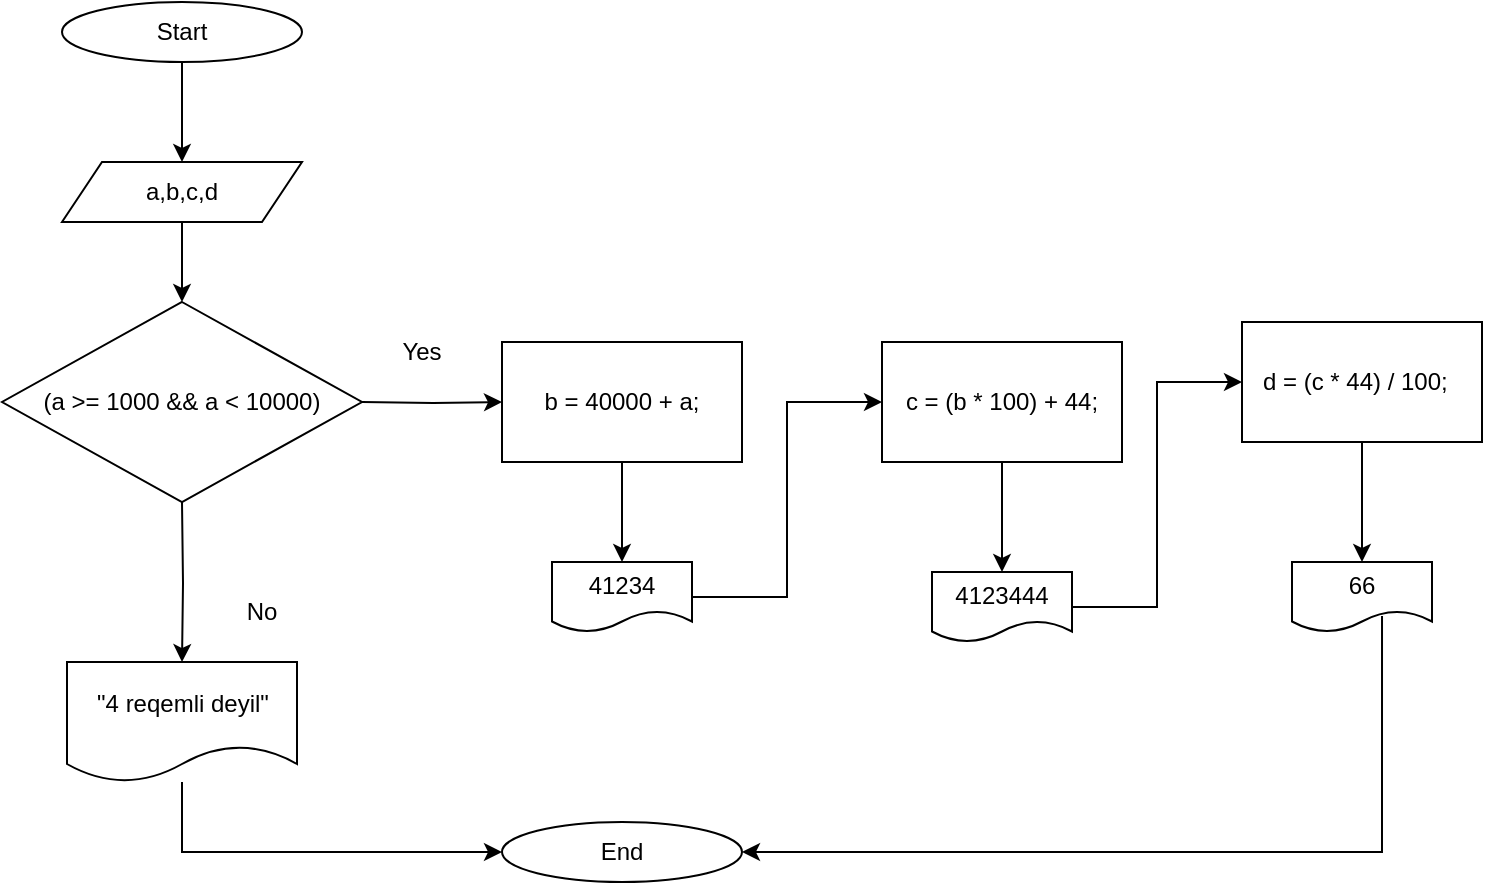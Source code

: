 <mxfile version="16.5.2" type="device"><diagram id="OYceweZSZDVrGIN0E0MH" name="Page-1"><mxGraphModel dx="868" dy="482" grid="1" gridSize="10" guides="1" tooltips="1" connect="1" arrows="1" fold="1" page="1" pageScale="1" pageWidth="827" pageHeight="1169" math="0" shadow="0"><root><mxCell id="0"/><mxCell id="1" parent="0"/><mxCell id="zEYVD54ecDPESh9WznRp-1" style="edgeStyle=orthogonalEdgeStyle;rounded=0;orthogonalLoop=1;jettySize=auto;html=1;exitX=0.5;exitY=1;exitDx=0;exitDy=0;entryX=0.5;entryY=0;entryDx=0;entryDy=0;" edge="1" parent="1" source="zEYVD54ecDPESh9WznRp-2" target="zEYVD54ecDPESh9WznRp-5"><mxGeometry relative="1" as="geometry"/></mxCell><mxCell id="zEYVD54ecDPESh9WznRp-2" value="Start" style="ellipse;whiteSpace=wrap;html=1;" vertex="1" parent="1"><mxGeometry x="90" width="120" height="30" as="geometry"/></mxCell><mxCell id="zEYVD54ecDPESh9WznRp-3" value="End" style="ellipse;whiteSpace=wrap;html=1;" vertex="1" parent="1"><mxGeometry x="310" y="410" width="120" height="30" as="geometry"/></mxCell><mxCell id="zEYVD54ecDPESh9WznRp-4" style="edgeStyle=orthogonalEdgeStyle;rounded=0;orthogonalLoop=1;jettySize=auto;html=1;exitX=0.5;exitY=1;exitDx=0;exitDy=0;entryX=0.5;entryY=0;entryDx=0;entryDy=0;" edge="1" parent="1" source="zEYVD54ecDPESh9WznRp-5"><mxGeometry relative="1" as="geometry"><mxPoint x="150" y="150" as="targetPoint"/></mxGeometry></mxCell><mxCell id="zEYVD54ecDPESh9WznRp-5" value="a,b,c,d" style="shape=parallelogram;perimeter=parallelogramPerimeter;whiteSpace=wrap;html=1;fixedSize=1;" vertex="1" parent="1"><mxGeometry x="90" y="80" width="120" height="30" as="geometry"/></mxCell><mxCell id="zEYVD54ecDPESh9WznRp-6" style="edgeStyle=orthogonalEdgeStyle;rounded=0;orthogonalLoop=1;jettySize=auto;html=1;exitX=1;exitY=0.5;exitDx=0;exitDy=0;entryX=0;entryY=0.5;entryDx=0;entryDy=0;" edge="1" parent="1" target="zEYVD54ecDPESh9WznRp-9"><mxGeometry relative="1" as="geometry"><mxPoint x="240" y="200" as="sourcePoint"/></mxGeometry></mxCell><mxCell id="zEYVD54ecDPESh9WznRp-7" style="edgeStyle=orthogonalEdgeStyle;rounded=0;orthogonalLoop=1;jettySize=auto;html=1;" edge="1" parent="1" target="zEYVD54ecDPESh9WznRp-20"><mxGeometry relative="1" as="geometry"><mxPoint x="150" y="250" as="sourcePoint"/></mxGeometry></mxCell><mxCell id="zEYVD54ecDPESh9WznRp-8" style="edgeStyle=orthogonalEdgeStyle;rounded=0;orthogonalLoop=1;jettySize=auto;html=1;exitX=0.5;exitY=1;exitDx=0;exitDy=0;entryX=0.5;entryY=0;entryDx=0;entryDy=0;" edge="1" parent="1" source="zEYVD54ecDPESh9WznRp-9" target="zEYVD54ecDPESh9WznRp-15"><mxGeometry relative="1" as="geometry"/></mxCell><mxCell id="zEYVD54ecDPESh9WznRp-9" value="b = 40000 + a;" style="rounded=0;whiteSpace=wrap;html=1;" vertex="1" parent="1"><mxGeometry x="310" y="170" width="120" height="60" as="geometry"/></mxCell><mxCell id="zEYVD54ecDPESh9WznRp-10" style="edgeStyle=orthogonalEdgeStyle;rounded=0;orthogonalLoop=1;jettySize=auto;html=1;" edge="1" parent="1" source="zEYVD54ecDPESh9WznRp-11" target="zEYVD54ecDPESh9WznRp-18"><mxGeometry relative="1" as="geometry"/></mxCell><mxCell id="zEYVD54ecDPESh9WznRp-11" value="c = (b * 100) + 44;" style="rounded=0;whiteSpace=wrap;html=1;" vertex="1" parent="1"><mxGeometry x="500" y="170" width="120" height="60" as="geometry"/></mxCell><mxCell id="zEYVD54ecDPESh9WznRp-12" value="Yes" style="text;html=1;strokeColor=none;fillColor=none;align=center;verticalAlign=middle;whiteSpace=wrap;rounded=0;" vertex="1" parent="1"><mxGeometry x="240" y="160" width="60" height="30" as="geometry"/></mxCell><mxCell id="zEYVD54ecDPESh9WznRp-13" value="No" style="text;html=1;strokeColor=none;fillColor=none;align=center;verticalAlign=middle;whiteSpace=wrap;rounded=0;" vertex="1" parent="1"><mxGeometry x="160" y="290" width="60" height="30" as="geometry"/></mxCell><mxCell id="zEYVD54ecDPESh9WznRp-14" style="edgeStyle=orthogonalEdgeStyle;rounded=0;orthogonalLoop=1;jettySize=auto;html=1;entryX=0;entryY=0.5;entryDx=0;entryDy=0;" edge="1" parent="1" source="zEYVD54ecDPESh9WznRp-15" target="zEYVD54ecDPESh9WznRp-11"><mxGeometry relative="1" as="geometry"/></mxCell><mxCell id="zEYVD54ecDPESh9WznRp-15" value="41234" style="shape=document;whiteSpace=wrap;html=1;boundedLbl=1;" vertex="1" parent="1"><mxGeometry x="335" y="280" width="70" height="35" as="geometry"/></mxCell><mxCell id="zEYVD54ecDPESh9WznRp-16" style="edgeStyle=orthogonalEdgeStyle;rounded=0;orthogonalLoop=1;jettySize=auto;html=1;entryX=1;entryY=0.5;entryDx=0;entryDy=0;exitX=0.643;exitY=0.771;exitDx=0;exitDy=0;exitPerimeter=0;" edge="1" parent="1" source="zEYVD54ecDPESh9WznRp-24" target="zEYVD54ecDPESh9WznRp-3"><mxGeometry relative="1" as="geometry"><Array as="points"><mxPoint x="750" y="425"/></Array></mxGeometry></mxCell><mxCell id="zEYVD54ecDPESh9WznRp-17" style="edgeStyle=orthogonalEdgeStyle;rounded=0;orthogonalLoop=1;jettySize=auto;html=1;entryX=0;entryY=0.5;entryDx=0;entryDy=0;" edge="1" parent="1" source="zEYVD54ecDPESh9WznRp-18" target="zEYVD54ecDPESh9WznRp-23"><mxGeometry relative="1" as="geometry"/></mxCell><mxCell id="zEYVD54ecDPESh9WznRp-18" value="4123444" style="shape=document;whiteSpace=wrap;html=1;boundedLbl=1;" vertex="1" parent="1"><mxGeometry x="525" y="285" width="70" height="35" as="geometry"/></mxCell><mxCell id="zEYVD54ecDPESh9WznRp-19" style="edgeStyle=orthogonalEdgeStyle;rounded=0;orthogonalLoop=1;jettySize=auto;html=1;entryX=0;entryY=0.5;entryDx=0;entryDy=0;" edge="1" parent="1" source="zEYVD54ecDPESh9WznRp-20" target="zEYVD54ecDPESh9WznRp-3"><mxGeometry relative="1" as="geometry"><Array as="points"><mxPoint x="150" y="425"/></Array></mxGeometry></mxCell><mxCell id="zEYVD54ecDPESh9WznRp-20" value="&quot;4 reqemli deyil&quot;" style="shape=document;whiteSpace=wrap;html=1;boundedLbl=1;" vertex="1" parent="1"><mxGeometry x="92.5" y="330" width="115" height="60" as="geometry"/></mxCell><mxCell id="zEYVD54ecDPESh9WznRp-21" value="(a &amp;gt;= 1000 &amp;amp;&amp;amp; a &amp;lt; 10000)" style="rhombus;whiteSpace=wrap;html=1;" vertex="1" parent="1"><mxGeometry x="60" y="150" width="180" height="100" as="geometry"/></mxCell><mxCell id="zEYVD54ecDPESh9WznRp-22" style="edgeStyle=orthogonalEdgeStyle;rounded=0;orthogonalLoop=1;jettySize=auto;html=1;entryX=0.5;entryY=0;entryDx=0;entryDy=0;" edge="1" parent="1" source="zEYVD54ecDPESh9WznRp-23" target="zEYVD54ecDPESh9WznRp-24"><mxGeometry relative="1" as="geometry"/></mxCell><mxCell id="zEYVD54ecDPESh9WznRp-23" value="d = (c * 44) / 100;&amp;nbsp;&amp;nbsp;" style="rounded=0;whiteSpace=wrap;html=1;" vertex="1" parent="1"><mxGeometry x="680" y="160" width="120" height="60" as="geometry"/></mxCell><mxCell id="zEYVD54ecDPESh9WznRp-24" value="66" style="shape=document;whiteSpace=wrap;html=1;boundedLbl=1;" vertex="1" parent="1"><mxGeometry x="705" y="280" width="70" height="35" as="geometry"/></mxCell></root></mxGraphModel></diagram></mxfile>